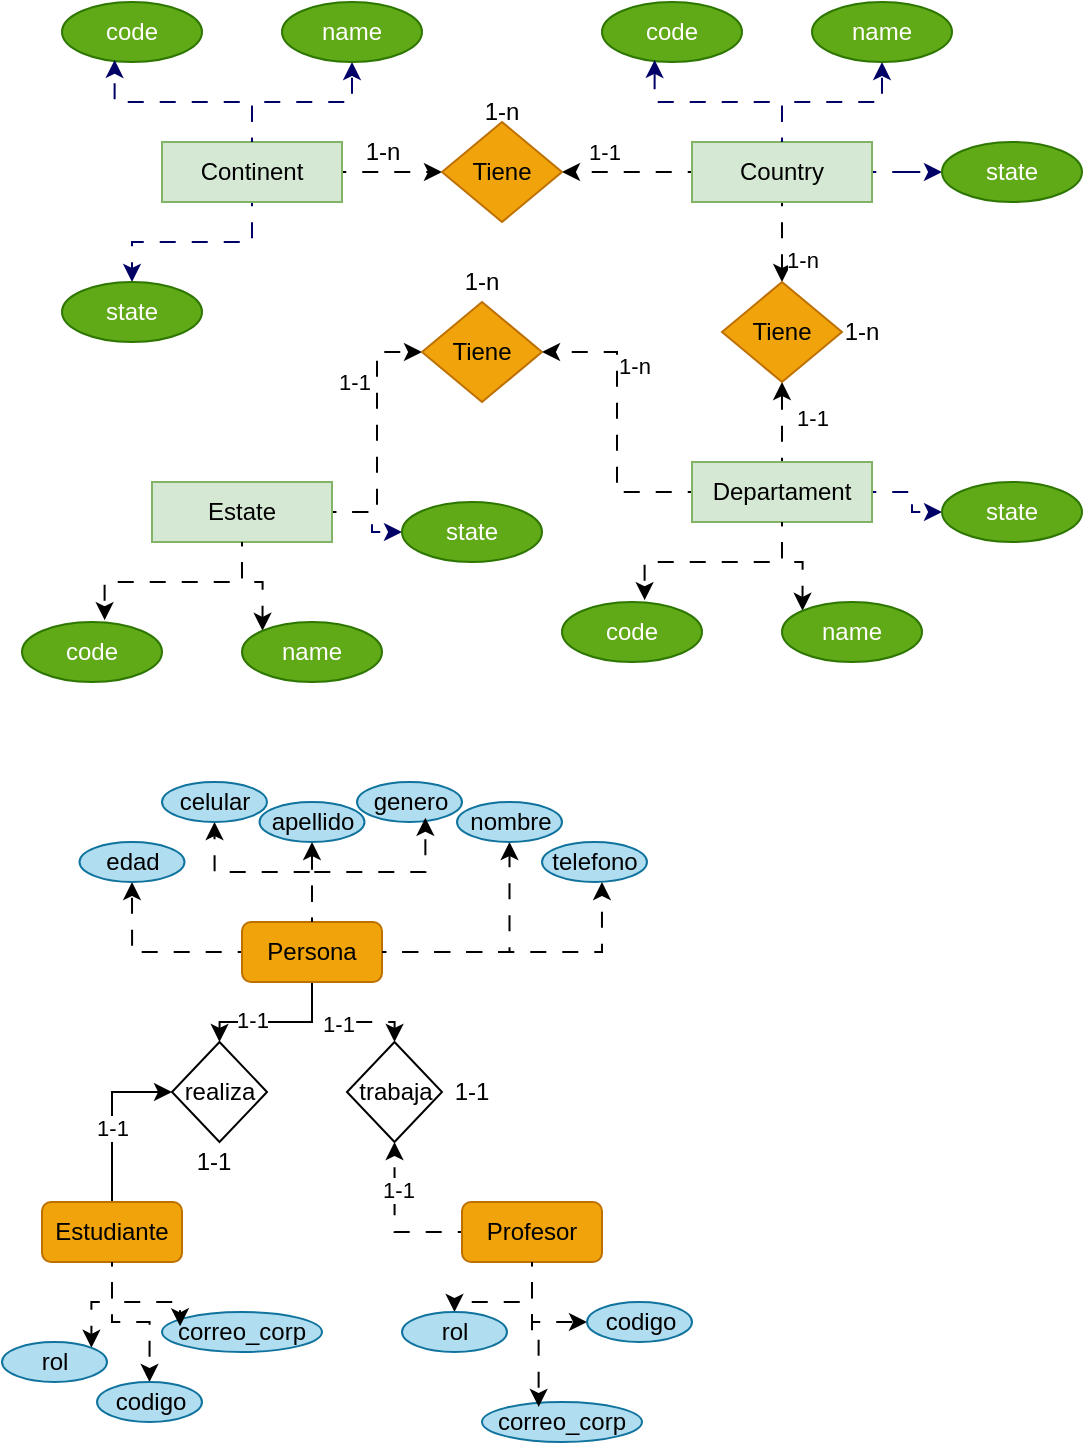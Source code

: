 <mxfile version="26.0.9">
  <diagram name="Page-1" id="Oj3No3Bw_AqiAsnPyANu">
    <mxGraphModel dx="592" dy="401" grid="1" gridSize="10" guides="1" tooltips="1" connect="1" arrows="1" fold="1" page="1" pageScale="1" pageWidth="850" pageHeight="1100" math="0" shadow="0">
      <root>
        <mxCell id="0" />
        <mxCell id="1" parent="0" />
        <mxCell id="Vyve69rdpSh3tT56nk27-5" style="edgeStyle=orthogonalEdgeStyle;rounded=0;orthogonalLoop=1;jettySize=auto;html=1;flowAnimation=1;strokeColor=#000066;" edge="1" parent="1" source="Vyve69rdpSh3tT56nk27-1" target="Vyve69rdpSh3tT56nk27-4">
          <mxGeometry relative="1" as="geometry" />
        </mxCell>
        <mxCell id="Vyve69rdpSh3tT56nk27-7" style="edgeStyle=orthogonalEdgeStyle;rounded=0;orthogonalLoop=1;jettySize=auto;html=1;entryX=0.5;entryY=1;entryDx=0;entryDy=0;flowAnimation=1;strokeColor=#000066;" edge="1" parent="1" source="Vyve69rdpSh3tT56nk27-1" target="Vyve69rdpSh3tT56nk27-3">
          <mxGeometry relative="1" as="geometry" />
        </mxCell>
        <mxCell id="Vyve69rdpSh3tT56nk27-17" style="edgeStyle=orthogonalEdgeStyle;rounded=0;orthogonalLoop=1;jettySize=auto;html=1;entryX=0;entryY=0.5;entryDx=0;entryDy=0;flowAnimation=1;" edge="1" parent="1" source="Vyve69rdpSh3tT56nk27-1" target="Vyve69rdpSh3tT56nk27-15">
          <mxGeometry relative="1" as="geometry" />
        </mxCell>
        <mxCell id="Vyve69rdpSh3tT56nk27-1" value="Continent" style="rounded=0;whiteSpace=wrap;html=1;fillColor=#d5e8d4;strokeColor=#82b366;" vertex="1" parent="1">
          <mxGeometry x="80" y="90" width="90" height="30" as="geometry" />
        </mxCell>
        <mxCell id="Vyve69rdpSh3tT56nk27-2" value="code" style="ellipse;whiteSpace=wrap;html=1;fillColor=#60a917;fontColor=#ffffff;strokeColor=#2D7600;" vertex="1" parent="1">
          <mxGeometry x="30" y="20" width="70" height="30" as="geometry" />
        </mxCell>
        <mxCell id="Vyve69rdpSh3tT56nk27-3" value="name" style="ellipse;whiteSpace=wrap;html=1;fillColor=#60a917;fontColor=#ffffff;strokeColor=#2D7600;" vertex="1" parent="1">
          <mxGeometry x="140" y="20" width="70" height="30" as="geometry" />
        </mxCell>
        <mxCell id="Vyve69rdpSh3tT56nk27-4" value="state" style="ellipse;whiteSpace=wrap;html=1;fillColor=#60a917;fontColor=#ffffff;strokeColor=#2D7600;" vertex="1" parent="1">
          <mxGeometry x="30" y="160" width="70" height="30" as="geometry" />
        </mxCell>
        <mxCell id="Vyve69rdpSh3tT56nk27-6" style="edgeStyle=orthogonalEdgeStyle;rounded=0;orthogonalLoop=1;jettySize=auto;html=1;entryX=0.376;entryY=0.965;entryDx=0;entryDy=0;entryPerimeter=0;flowAnimation=1;strokeColor=#000066;" edge="1" parent="1" source="Vyve69rdpSh3tT56nk27-1" target="Vyve69rdpSh3tT56nk27-2">
          <mxGeometry relative="1" as="geometry" />
        </mxCell>
        <mxCell id="Vyve69rdpSh3tT56nk27-8" style="edgeStyle=orthogonalEdgeStyle;rounded=0;orthogonalLoop=1;jettySize=auto;html=1;flowAnimation=1;strokeColor=#000066;" edge="1" parent="1" source="Vyve69rdpSh3tT56nk27-10" target="Vyve69rdpSh3tT56nk27-13">
          <mxGeometry relative="1" as="geometry" />
        </mxCell>
        <mxCell id="Vyve69rdpSh3tT56nk27-9" style="edgeStyle=orthogonalEdgeStyle;rounded=0;orthogonalLoop=1;jettySize=auto;html=1;entryX=0.5;entryY=1;entryDx=0;entryDy=0;flowAnimation=1;strokeColor=#000066;" edge="1" parent="1" source="Vyve69rdpSh3tT56nk27-10" target="Vyve69rdpSh3tT56nk27-12">
          <mxGeometry relative="1" as="geometry" />
        </mxCell>
        <mxCell id="Vyve69rdpSh3tT56nk27-19" style="edgeStyle=orthogonalEdgeStyle;rounded=0;orthogonalLoop=1;jettySize=auto;html=1;entryX=1;entryY=0.5;entryDx=0;entryDy=0;flowAnimation=1;" edge="1" parent="1" source="Vyve69rdpSh3tT56nk27-10" target="Vyve69rdpSh3tT56nk27-15">
          <mxGeometry relative="1" as="geometry" />
        </mxCell>
        <mxCell id="Vyve69rdpSh3tT56nk27-20" value="1-1" style="edgeLabel;html=1;align=center;verticalAlign=middle;resizable=0;points=[];" vertex="1" connectable="0" parent="Vyve69rdpSh3tT56nk27-19">
          <mxGeometry x="0.121" y="1" relative="1" as="geometry">
            <mxPoint x="-8" y="-11" as="offset" />
          </mxGeometry>
        </mxCell>
        <mxCell id="Vyve69rdpSh3tT56nk27-32" style="edgeStyle=orthogonalEdgeStyle;rounded=0;orthogonalLoop=1;jettySize=auto;html=1;flowAnimation=1;" edge="1" parent="1" source="Vyve69rdpSh3tT56nk27-10" target="Vyve69rdpSh3tT56nk27-31">
          <mxGeometry relative="1" as="geometry" />
        </mxCell>
        <mxCell id="Vyve69rdpSh3tT56nk27-33" value="1-n" style="edgeLabel;html=1;align=center;verticalAlign=middle;resizable=0;points=[];" vertex="1" connectable="0" parent="Vyve69rdpSh3tT56nk27-32">
          <mxGeometry x="0.453" y="-1" relative="1" as="geometry">
            <mxPoint x="11" as="offset" />
          </mxGeometry>
        </mxCell>
        <mxCell id="Vyve69rdpSh3tT56nk27-10" value="Country" style="rounded=0;whiteSpace=wrap;html=1;fillColor=#d5e8d4;strokeColor=#82b366;" vertex="1" parent="1">
          <mxGeometry x="345" y="90" width="90" height="30" as="geometry" />
        </mxCell>
        <mxCell id="Vyve69rdpSh3tT56nk27-11" value="code" style="ellipse;whiteSpace=wrap;html=1;fillColor=#60a917;fontColor=#ffffff;strokeColor=#2D7600;" vertex="1" parent="1">
          <mxGeometry x="300" y="20" width="70" height="30" as="geometry" />
        </mxCell>
        <mxCell id="Vyve69rdpSh3tT56nk27-12" value="name" style="ellipse;whiteSpace=wrap;html=1;fillColor=#60a917;fontColor=#ffffff;strokeColor=#2D7600;" vertex="1" parent="1">
          <mxGeometry x="405" y="20" width="70" height="30" as="geometry" />
        </mxCell>
        <mxCell id="Vyve69rdpSh3tT56nk27-13" value="state" style="ellipse;whiteSpace=wrap;html=1;fillColor=#60a917;fontColor=#ffffff;strokeColor=#2D7600;" vertex="1" parent="1">
          <mxGeometry x="470" y="90" width="70" height="30" as="geometry" />
        </mxCell>
        <mxCell id="Vyve69rdpSh3tT56nk27-14" style="edgeStyle=orthogonalEdgeStyle;rounded=0;orthogonalLoop=1;jettySize=auto;html=1;entryX=0.376;entryY=0.965;entryDx=0;entryDy=0;entryPerimeter=0;flowAnimation=1;strokeColor=#000066;" edge="1" parent="1" source="Vyve69rdpSh3tT56nk27-10" target="Vyve69rdpSh3tT56nk27-11">
          <mxGeometry relative="1" as="geometry" />
        </mxCell>
        <mxCell id="Vyve69rdpSh3tT56nk27-15" value="Tiene" style="rhombus;whiteSpace=wrap;html=1;fillColor=#f0a30a;fontColor=#000000;strokeColor=#BD7000;" vertex="1" parent="1">
          <mxGeometry x="220" y="80" width="60" height="50" as="geometry" />
        </mxCell>
        <mxCell id="Vyve69rdpSh3tT56nk27-18" value="1-n" style="text;html=1;align=center;verticalAlign=middle;resizable=0;points=[];autosize=1;strokeColor=none;fillColor=none;" vertex="1" parent="1">
          <mxGeometry x="170" y="80" width="40" height="30" as="geometry" />
        </mxCell>
        <mxCell id="Vyve69rdpSh3tT56nk27-21" value="1-n" style="text;html=1;align=center;verticalAlign=middle;whiteSpace=wrap;rounded=0;" vertex="1" parent="1">
          <mxGeometry x="220" y="60" width="60" height="30" as="geometry" />
        </mxCell>
        <mxCell id="Vyve69rdpSh3tT56nk27-22" style="edgeStyle=orthogonalEdgeStyle;rounded=0;orthogonalLoop=1;jettySize=auto;html=1;flowAnimation=1;strokeColor=#000066;entryX=0;entryY=0.5;entryDx=0;entryDy=0;" edge="1" parent="1" source="Vyve69rdpSh3tT56nk27-24" target="Vyve69rdpSh3tT56nk27-28">
          <mxGeometry relative="1" as="geometry">
            <mxPoint x="480" y="275" as="targetPoint" />
          </mxGeometry>
        </mxCell>
        <mxCell id="Vyve69rdpSh3tT56nk27-29" style="edgeStyle=orthogonalEdgeStyle;rounded=0;orthogonalLoop=1;jettySize=auto;html=1;entryX=0;entryY=0;entryDx=0;entryDy=0;flowAnimation=1;" edge="1" parent="1" source="Vyve69rdpSh3tT56nk27-24" target="Vyve69rdpSh3tT56nk27-26">
          <mxGeometry relative="1" as="geometry" />
        </mxCell>
        <mxCell id="Vyve69rdpSh3tT56nk27-34" style="edgeStyle=orthogonalEdgeStyle;rounded=0;orthogonalLoop=1;jettySize=auto;html=1;entryX=0.5;entryY=1;entryDx=0;entryDy=0;flowAnimation=1;" edge="1" parent="1" source="Vyve69rdpSh3tT56nk27-24" target="Vyve69rdpSh3tT56nk27-31">
          <mxGeometry relative="1" as="geometry" />
        </mxCell>
        <mxCell id="Vyve69rdpSh3tT56nk27-35" value="1-1" style="edgeLabel;html=1;align=center;verticalAlign=middle;resizable=0;points=[];" vertex="1" connectable="0" parent="Vyve69rdpSh3tT56nk27-34">
          <mxGeometry x="0.104" relative="1" as="geometry">
            <mxPoint x="15" as="offset" />
          </mxGeometry>
        </mxCell>
        <mxCell id="Vyve69rdpSh3tT56nk27-46" style="edgeStyle=orthogonalEdgeStyle;rounded=0;orthogonalLoop=1;jettySize=auto;html=1;entryX=1;entryY=0.5;entryDx=0;entryDy=0;flowAnimation=1;" edge="1" parent="1" source="Vyve69rdpSh3tT56nk27-24" target="Vyve69rdpSh3tT56nk27-45">
          <mxGeometry relative="1" as="geometry" />
        </mxCell>
        <mxCell id="Vyve69rdpSh3tT56nk27-47" value="1-n" style="edgeLabel;html=1;align=center;verticalAlign=middle;resizable=0;points=[];" vertex="1" connectable="0" parent="Vyve69rdpSh3tT56nk27-46">
          <mxGeometry x="0.395" y="-2" relative="1" as="geometry">
            <mxPoint x="6" as="offset" />
          </mxGeometry>
        </mxCell>
        <mxCell id="Vyve69rdpSh3tT56nk27-24" value="Departament" style="rounded=0;whiteSpace=wrap;html=1;fillColor=#d5e8d4;strokeColor=#82b366;" vertex="1" parent="1">
          <mxGeometry x="345" y="250" width="90" height="30" as="geometry" />
        </mxCell>
        <mxCell id="Vyve69rdpSh3tT56nk27-25" value="code" style="ellipse;whiteSpace=wrap;html=1;fillColor=#60a917;fontColor=#ffffff;strokeColor=#2D7600;" vertex="1" parent="1">
          <mxGeometry x="280" y="320" width="70" height="30" as="geometry" />
        </mxCell>
        <mxCell id="Vyve69rdpSh3tT56nk27-26" value="name" style="ellipse;whiteSpace=wrap;html=1;fillColor=#60a917;fontColor=#ffffff;strokeColor=#2D7600;" vertex="1" parent="1">
          <mxGeometry x="390" y="320" width="70" height="30" as="geometry" />
        </mxCell>
        <mxCell id="Vyve69rdpSh3tT56nk27-28" value="state" style="ellipse;whiteSpace=wrap;html=1;fillColor=#60a917;fontColor=#ffffff;strokeColor=#2D7600;" vertex="1" parent="1">
          <mxGeometry x="470" y="260" width="70" height="30" as="geometry" />
        </mxCell>
        <mxCell id="Vyve69rdpSh3tT56nk27-30" style="edgeStyle=orthogonalEdgeStyle;rounded=0;orthogonalLoop=1;jettySize=auto;html=1;entryX=0.59;entryY=-0.031;entryDx=0;entryDy=0;entryPerimeter=0;flowAnimation=1;" edge="1" parent="1" source="Vyve69rdpSh3tT56nk27-24" target="Vyve69rdpSh3tT56nk27-25">
          <mxGeometry relative="1" as="geometry" />
        </mxCell>
        <mxCell id="Vyve69rdpSh3tT56nk27-31" value="Tiene" style="rhombus;whiteSpace=wrap;html=1;fillColor=#f0a30a;fontColor=#000000;strokeColor=#BD7000;" vertex="1" parent="1">
          <mxGeometry x="360" y="160" width="60" height="50" as="geometry" />
        </mxCell>
        <mxCell id="Vyve69rdpSh3tT56nk27-36" value="1-n" style="text;html=1;align=center;verticalAlign=middle;whiteSpace=wrap;rounded=0;" vertex="1" parent="1">
          <mxGeometry x="410" y="175" width="40" height="20" as="geometry" />
        </mxCell>
        <mxCell id="Vyve69rdpSh3tT56nk27-37" style="edgeStyle=orthogonalEdgeStyle;rounded=0;orthogonalLoop=1;jettySize=auto;html=1;flowAnimation=1;strokeColor=#000066;entryX=0;entryY=0.5;entryDx=0;entryDy=0;" edge="1" parent="1" source="Vyve69rdpSh3tT56nk27-40" target="Vyve69rdpSh3tT56nk27-43">
          <mxGeometry relative="1" as="geometry">
            <mxPoint x="210" y="285" as="targetPoint" />
          </mxGeometry>
        </mxCell>
        <mxCell id="Vyve69rdpSh3tT56nk27-38" style="edgeStyle=orthogonalEdgeStyle;rounded=0;orthogonalLoop=1;jettySize=auto;html=1;entryX=0;entryY=0;entryDx=0;entryDy=0;flowAnimation=1;" edge="1" parent="1" source="Vyve69rdpSh3tT56nk27-40" target="Vyve69rdpSh3tT56nk27-42">
          <mxGeometry relative="1" as="geometry" />
        </mxCell>
        <mxCell id="Vyve69rdpSh3tT56nk27-48" style="edgeStyle=orthogonalEdgeStyle;rounded=0;orthogonalLoop=1;jettySize=auto;html=1;entryX=0;entryY=0.5;entryDx=0;entryDy=0;flowAnimation=1;" edge="1" parent="1" source="Vyve69rdpSh3tT56nk27-40" target="Vyve69rdpSh3tT56nk27-45">
          <mxGeometry relative="1" as="geometry" />
        </mxCell>
        <mxCell id="Vyve69rdpSh3tT56nk27-49" value="1-1" style="edgeLabel;html=1;align=center;verticalAlign=middle;resizable=0;points=[];" vertex="1" connectable="0" parent="Vyve69rdpSh3tT56nk27-48">
          <mxGeometry x="0.445" y="3" relative="1" as="geometry">
            <mxPoint x="-9" y="3" as="offset" />
          </mxGeometry>
        </mxCell>
        <mxCell id="Vyve69rdpSh3tT56nk27-40" value="Estate" style="rounded=0;whiteSpace=wrap;html=1;fillColor=#d5e8d4;strokeColor=#82b366;" vertex="1" parent="1">
          <mxGeometry x="75" y="260" width="90" height="30" as="geometry" />
        </mxCell>
        <mxCell id="Vyve69rdpSh3tT56nk27-41" value="code" style="ellipse;whiteSpace=wrap;html=1;fillColor=#60a917;fontColor=#ffffff;strokeColor=#2D7600;" vertex="1" parent="1">
          <mxGeometry x="10" y="330" width="70" height="30" as="geometry" />
        </mxCell>
        <mxCell id="Vyve69rdpSh3tT56nk27-42" value="name" style="ellipse;whiteSpace=wrap;html=1;fillColor=#60a917;fontColor=#ffffff;strokeColor=#2D7600;" vertex="1" parent="1">
          <mxGeometry x="120" y="330" width="70" height="30" as="geometry" />
        </mxCell>
        <mxCell id="Vyve69rdpSh3tT56nk27-43" value="state" style="ellipse;whiteSpace=wrap;html=1;fillColor=#60a917;fontColor=#ffffff;strokeColor=#2D7600;" vertex="1" parent="1">
          <mxGeometry x="200" y="270" width="70" height="30" as="geometry" />
        </mxCell>
        <mxCell id="Vyve69rdpSh3tT56nk27-44" style="edgeStyle=orthogonalEdgeStyle;rounded=0;orthogonalLoop=1;jettySize=auto;html=1;entryX=0.59;entryY=-0.031;entryDx=0;entryDy=0;entryPerimeter=0;flowAnimation=1;" edge="1" parent="1" source="Vyve69rdpSh3tT56nk27-40" target="Vyve69rdpSh3tT56nk27-41">
          <mxGeometry relative="1" as="geometry" />
        </mxCell>
        <mxCell id="Vyve69rdpSh3tT56nk27-45" value="Tiene" style="rhombus;whiteSpace=wrap;html=1;fillColor=#f0a30a;fontColor=#000000;strokeColor=#BD7000;" vertex="1" parent="1">
          <mxGeometry x="210" y="170" width="60" height="50" as="geometry" />
        </mxCell>
        <mxCell id="Vyve69rdpSh3tT56nk27-50" value="1-n" style="text;html=1;align=center;verticalAlign=middle;whiteSpace=wrap;rounded=0;" vertex="1" parent="1">
          <mxGeometry x="210" y="145" width="60" height="30" as="geometry" />
        </mxCell>
        <mxCell id="Vyve69rdpSh3tT56nk27-56" value="" style="edgeStyle=orthogonalEdgeStyle;rounded=0;orthogonalLoop=1;jettySize=auto;html=1;flowAnimation=1;" edge="1" parent="1" source="Vyve69rdpSh3tT56nk27-52" target="Vyve69rdpSh3tT56nk27-55">
          <mxGeometry relative="1" as="geometry" />
        </mxCell>
        <mxCell id="Vyve69rdpSh3tT56nk27-63" style="edgeStyle=orthogonalEdgeStyle;rounded=0;orthogonalLoop=1;jettySize=auto;html=1;entryX=0.5;entryY=1;entryDx=0;entryDy=0;flowAnimation=1;" edge="1" parent="1" source="Vyve69rdpSh3tT56nk27-52" target="Vyve69rdpSh3tT56nk27-57">
          <mxGeometry relative="1" as="geometry" />
        </mxCell>
        <mxCell id="Vyve69rdpSh3tT56nk27-65" style="edgeStyle=orthogonalEdgeStyle;rounded=0;orthogonalLoop=1;jettySize=auto;html=1;entryX=0.5;entryY=1;entryDx=0;entryDy=0;flowAnimation=1;" edge="1" parent="1" source="Vyve69rdpSh3tT56nk27-52" target="Vyve69rdpSh3tT56nk27-59">
          <mxGeometry relative="1" as="geometry" />
        </mxCell>
        <mxCell id="Vyve69rdpSh3tT56nk27-66" style="edgeStyle=orthogonalEdgeStyle;rounded=0;orthogonalLoop=1;jettySize=auto;html=1;flowAnimation=1;" edge="1" parent="1" source="Vyve69rdpSh3tT56nk27-52" target="Vyve69rdpSh3tT56nk27-58">
          <mxGeometry relative="1" as="geometry" />
        </mxCell>
        <mxCell id="Vyve69rdpSh3tT56nk27-69" style="edgeStyle=orthogonalEdgeStyle;rounded=0;orthogonalLoop=1;jettySize=auto;html=1;entryX=0.5;entryY=0;entryDx=0;entryDy=0;flowAnimation=1;" edge="1" parent="1" source="Vyve69rdpSh3tT56nk27-52" target="Vyve69rdpSh3tT56nk27-68">
          <mxGeometry relative="1" as="geometry" />
        </mxCell>
        <mxCell id="Vyve69rdpSh3tT56nk27-72" value="1-1" style="edgeLabel;html=1;align=center;verticalAlign=middle;resizable=0;points=[];" vertex="1" connectable="0" parent="Vyve69rdpSh3tT56nk27-69">
          <mxGeometry x="-0.084" y="-1" relative="1" as="geometry">
            <mxPoint as="offset" />
          </mxGeometry>
        </mxCell>
        <mxCell id="Vyve69rdpSh3tT56nk27-88" style="edgeStyle=orthogonalEdgeStyle;rounded=0;orthogonalLoop=1;jettySize=auto;html=1;entryX=0.5;entryY=0;entryDx=0;entryDy=0;" edge="1" parent="1" source="Vyve69rdpSh3tT56nk27-52" target="Vyve69rdpSh3tT56nk27-67">
          <mxGeometry relative="1" as="geometry" />
        </mxCell>
        <mxCell id="Vyve69rdpSh3tT56nk27-89" value="1-1" style="edgeLabel;html=1;align=center;verticalAlign=middle;resizable=0;points=[];" vertex="1" connectable="0" parent="Vyve69rdpSh3tT56nk27-88">
          <mxGeometry x="0.316" y="-1" relative="1" as="geometry">
            <mxPoint as="offset" />
          </mxGeometry>
        </mxCell>
        <mxCell id="Vyve69rdpSh3tT56nk27-52" value="Persona" style="rounded=1;whiteSpace=wrap;html=1;fillColor=#f0a30a;fontColor=#000000;strokeColor=#BD7000;" vertex="1" parent="1">
          <mxGeometry x="120" y="480" width="70" height="30" as="geometry" />
        </mxCell>
        <mxCell id="Vyve69rdpSh3tT56nk27-71" style="edgeStyle=orthogonalEdgeStyle;rounded=0;orthogonalLoop=1;jettySize=auto;html=1;entryX=0.5;entryY=1;entryDx=0;entryDy=0;flowAnimation=1;" edge="1" parent="1" source="Vyve69rdpSh3tT56nk27-53" target="Vyve69rdpSh3tT56nk27-68">
          <mxGeometry relative="1" as="geometry" />
        </mxCell>
        <mxCell id="Vyve69rdpSh3tT56nk27-73" value="1-1" style="edgeLabel;html=1;align=center;verticalAlign=middle;resizable=0;points=[];" vertex="1" connectable="0" parent="Vyve69rdpSh3tT56nk27-71">
          <mxGeometry x="0.387" y="-1" relative="1" as="geometry">
            <mxPoint as="offset" />
          </mxGeometry>
        </mxCell>
        <mxCell id="Vyve69rdpSh3tT56nk27-82" style="edgeStyle=orthogonalEdgeStyle;rounded=0;orthogonalLoop=1;jettySize=auto;html=1;flowAnimation=1;" edge="1" parent="1" source="Vyve69rdpSh3tT56nk27-53" target="Vyve69rdpSh3tT56nk27-77">
          <mxGeometry relative="1" as="geometry" />
        </mxCell>
        <mxCell id="Vyve69rdpSh3tT56nk27-83" style="edgeStyle=orthogonalEdgeStyle;rounded=0;orthogonalLoop=1;jettySize=auto;html=1;entryX=0;entryY=0.5;entryDx=0;entryDy=0;flowAnimation=1;" edge="1" parent="1" source="Vyve69rdpSh3tT56nk27-53" target="Vyve69rdpSh3tT56nk27-76">
          <mxGeometry relative="1" as="geometry" />
        </mxCell>
        <mxCell id="Vyve69rdpSh3tT56nk27-53" value="Profesor" style="rounded=1;whiteSpace=wrap;html=1;fillColor=#f0a30a;fontColor=#000000;strokeColor=#BD7000;" vertex="1" parent="1">
          <mxGeometry x="230" y="620" width="70" height="30" as="geometry" />
        </mxCell>
        <mxCell id="Vyve69rdpSh3tT56nk27-86" style="edgeStyle=orthogonalEdgeStyle;rounded=0;orthogonalLoop=1;jettySize=auto;html=1;entryX=1;entryY=0;entryDx=0;entryDy=0;flowAnimation=1;" edge="1" parent="1" source="Vyve69rdpSh3tT56nk27-54" target="Vyve69rdpSh3tT56nk27-80">
          <mxGeometry relative="1" as="geometry" />
        </mxCell>
        <mxCell id="Vyve69rdpSh3tT56nk27-87" style="edgeStyle=orthogonalEdgeStyle;rounded=0;orthogonalLoop=1;jettySize=auto;html=1;entryX=0.5;entryY=0;entryDx=0;entryDy=0;flowAnimation=1;" edge="1" parent="1" source="Vyve69rdpSh3tT56nk27-54" target="Vyve69rdpSh3tT56nk27-79">
          <mxGeometry relative="1" as="geometry" />
        </mxCell>
        <mxCell id="Vyve69rdpSh3tT56nk27-90" style="edgeStyle=orthogonalEdgeStyle;rounded=0;orthogonalLoop=1;jettySize=auto;html=1;entryX=0;entryY=0.5;entryDx=0;entryDy=0;" edge="1" parent="1" source="Vyve69rdpSh3tT56nk27-54" target="Vyve69rdpSh3tT56nk27-67">
          <mxGeometry relative="1" as="geometry" />
        </mxCell>
        <mxCell id="Vyve69rdpSh3tT56nk27-91" value="1-1" style="edgeLabel;html=1;align=center;verticalAlign=middle;resizable=0;points=[];" vertex="1" connectable="0" parent="Vyve69rdpSh3tT56nk27-90">
          <mxGeometry x="-0.122" relative="1" as="geometry">
            <mxPoint as="offset" />
          </mxGeometry>
        </mxCell>
        <mxCell id="Vyve69rdpSh3tT56nk27-54" value="Estudiante" style="rounded=1;whiteSpace=wrap;html=1;fillColor=#f0a30a;fontColor=#000000;strokeColor=#BD7000;" vertex="1" parent="1">
          <mxGeometry x="20" y="620" width="70" height="30" as="geometry" />
        </mxCell>
        <mxCell id="Vyve69rdpSh3tT56nk27-55" value="nombre" style="ellipse;whiteSpace=wrap;html=1;fillColor=#b1ddf0;strokeColor=#10739e;rounded=1;" vertex="1" parent="1">
          <mxGeometry x="227.5" y="420" width="52.5" height="20" as="geometry" />
        </mxCell>
        <mxCell id="Vyve69rdpSh3tT56nk27-57" value="apellido" style="ellipse;whiteSpace=wrap;html=1;fillColor=#b1ddf0;strokeColor=#10739e;rounded=1;" vertex="1" parent="1">
          <mxGeometry x="128.75" y="420" width="52.5" height="20" as="geometry" />
        </mxCell>
        <mxCell id="Vyve69rdpSh3tT56nk27-58" value="edad" style="ellipse;whiteSpace=wrap;html=1;fillColor=#b1ddf0;strokeColor=#10739e;rounded=1;" vertex="1" parent="1">
          <mxGeometry x="38.75" y="440" width="52.5" height="20" as="geometry" />
        </mxCell>
        <mxCell id="Vyve69rdpSh3tT56nk27-59" value="celular" style="ellipse;whiteSpace=wrap;html=1;fillColor=#b1ddf0;strokeColor=#10739e;rounded=1;" vertex="1" parent="1">
          <mxGeometry x="80" y="410" width="52.5" height="20" as="geometry" />
        </mxCell>
        <mxCell id="Vyve69rdpSh3tT56nk27-60" value="genero" style="ellipse;whiteSpace=wrap;html=1;fillColor=#b1ddf0;strokeColor=#10739e;rounded=1;" vertex="1" parent="1">
          <mxGeometry x="177.5" y="410" width="52.5" height="20" as="geometry" />
        </mxCell>
        <mxCell id="Vyve69rdpSh3tT56nk27-61" value="telefono" style="ellipse;whiteSpace=wrap;html=1;fillColor=#b1ddf0;strokeColor=#10739e;rounded=1;" vertex="1" parent="1">
          <mxGeometry x="270" y="440" width="52.5" height="20" as="geometry" />
        </mxCell>
        <mxCell id="Vyve69rdpSh3tT56nk27-62" style="edgeStyle=orthogonalEdgeStyle;rounded=0;orthogonalLoop=1;jettySize=auto;html=1;entryX=0.651;entryY=0.894;entryDx=0;entryDy=0;entryPerimeter=0;flowAnimation=1;" edge="1" parent="1" source="Vyve69rdpSh3tT56nk27-52" target="Vyve69rdpSh3tT56nk27-60">
          <mxGeometry relative="1" as="geometry" />
        </mxCell>
        <mxCell id="Vyve69rdpSh3tT56nk27-64" style="edgeStyle=orthogonalEdgeStyle;rounded=0;orthogonalLoop=1;jettySize=auto;html=1;entryX=0.571;entryY=1;entryDx=0;entryDy=0;entryPerimeter=0;flowAnimation=1;" edge="1" parent="1" source="Vyve69rdpSh3tT56nk27-52" target="Vyve69rdpSh3tT56nk27-61">
          <mxGeometry relative="1" as="geometry" />
        </mxCell>
        <mxCell id="Vyve69rdpSh3tT56nk27-67" value="realiza" style="rhombus;whiteSpace=wrap;html=1;" vertex="1" parent="1">
          <mxGeometry x="85" y="540" width="47.5" height="50" as="geometry" />
        </mxCell>
        <mxCell id="Vyve69rdpSh3tT56nk27-68" value="trabaja" style="rhombus;whiteSpace=wrap;html=1;" vertex="1" parent="1">
          <mxGeometry x="172.5" y="540" width="47.5" height="50" as="geometry" />
        </mxCell>
        <mxCell id="Vyve69rdpSh3tT56nk27-74" value="1-1" style="text;html=1;align=center;verticalAlign=middle;whiteSpace=wrap;rounded=0;" vertex="1" parent="1">
          <mxGeometry x="220" y="555" width="30" height="20" as="geometry" />
        </mxCell>
        <mxCell id="Vyve69rdpSh3tT56nk27-76" value="codigo" style="ellipse;whiteSpace=wrap;html=1;fillColor=#b1ddf0;strokeColor=#10739e;rounded=1;" vertex="1" parent="1">
          <mxGeometry x="292.5" y="670" width="52.5" height="20" as="geometry" />
        </mxCell>
        <mxCell id="Vyve69rdpSh3tT56nk27-77" value="rol" style="ellipse;whiteSpace=wrap;html=1;fillColor=#b1ddf0;strokeColor=#10739e;rounded=1;" vertex="1" parent="1">
          <mxGeometry x="200" y="675" width="52.5" height="20" as="geometry" />
        </mxCell>
        <mxCell id="Vyve69rdpSh3tT56nk27-78" value="correo_corp" style="ellipse;whiteSpace=wrap;html=1;fillColor=#b1ddf0;strokeColor=#10739e;rounded=1;" vertex="1" parent="1">
          <mxGeometry x="240" y="720" width="80" height="20" as="geometry" />
        </mxCell>
        <mxCell id="Vyve69rdpSh3tT56nk27-79" value="codigo" style="ellipse;whiteSpace=wrap;html=1;fillColor=#b1ddf0;strokeColor=#10739e;rounded=1;" vertex="1" parent="1">
          <mxGeometry x="47.5" y="710" width="52.5" height="20" as="geometry" />
        </mxCell>
        <mxCell id="Vyve69rdpSh3tT56nk27-80" value="rol" style="ellipse;whiteSpace=wrap;html=1;fillColor=#b1ddf0;strokeColor=#10739e;rounded=1;" vertex="1" parent="1">
          <mxGeometry y="690" width="52.5" height="20" as="geometry" />
        </mxCell>
        <mxCell id="Vyve69rdpSh3tT56nk27-81" value="correo_corp" style="ellipse;whiteSpace=wrap;html=1;fillColor=#b1ddf0;strokeColor=#10739e;rounded=1;" vertex="1" parent="1">
          <mxGeometry x="80" y="675" width="80" height="20" as="geometry" />
        </mxCell>
        <mxCell id="Vyve69rdpSh3tT56nk27-84" style="edgeStyle=orthogonalEdgeStyle;rounded=0;orthogonalLoop=1;jettySize=auto;html=1;entryX=0.354;entryY=0.122;entryDx=0;entryDy=0;entryPerimeter=0;flowAnimation=1;" edge="1" parent="1" source="Vyve69rdpSh3tT56nk27-53" target="Vyve69rdpSh3tT56nk27-78">
          <mxGeometry relative="1" as="geometry" />
        </mxCell>
        <mxCell id="Vyve69rdpSh3tT56nk27-85" style="edgeStyle=orthogonalEdgeStyle;rounded=0;orthogonalLoop=1;jettySize=auto;html=1;entryX=0.113;entryY=0.358;entryDx=0;entryDy=0;entryPerimeter=0;flowAnimation=1;" edge="1" parent="1" source="Vyve69rdpSh3tT56nk27-54" target="Vyve69rdpSh3tT56nk27-81">
          <mxGeometry relative="1" as="geometry" />
        </mxCell>
        <mxCell id="Vyve69rdpSh3tT56nk27-92" value="1-1" style="text;html=1;align=center;verticalAlign=middle;whiteSpace=wrap;rounded=0;" vertex="1" parent="1">
          <mxGeometry x="91.25" y="590" width="30" height="20" as="geometry" />
        </mxCell>
      </root>
    </mxGraphModel>
  </diagram>
</mxfile>
